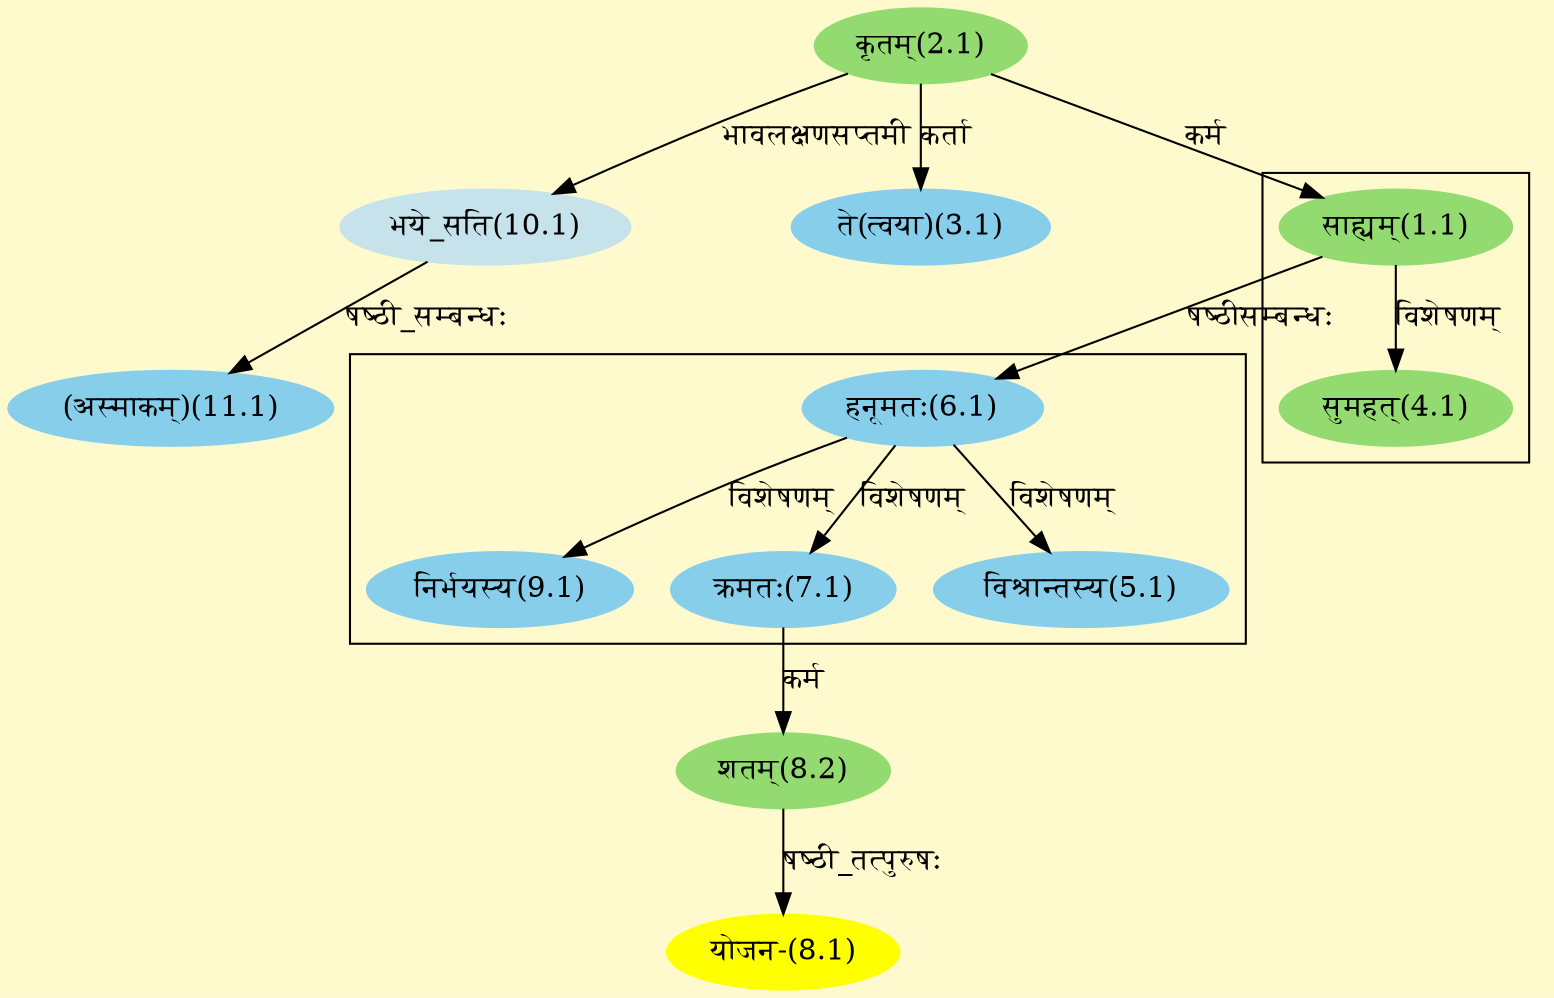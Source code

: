 digraph G{
rankdir=BT;
 compound=true;
 bgcolor="lemonchiffon1";

subgraph cluster_1{
Node4_1 [style=filled, color="#93DB70" label = "सुमहत्(4.1)"]
Node1_1 [style=filled, color="#93DB70" label = "साह्यम्(1.1)"]

}

subgraph cluster_2{
Node5_1 [style=filled, color="#87CEEB" label = "विश्रान्तस्य(5.1)"]
Node6_1 [style=filled, color="#87CEEB" label = "हनूमतः(6.1)"]
Node7_1 [style=filled, color="#87CEEB" label = "क्रमतः(7.1)"]
Node9_1 [style=filled, color="#87CEEB" label = "निर्भयस्य(9.1)"]

}
Node1_1 [style=filled, color="#93DB70" label = "साह्यम्(1.1)"]
Node2_1 [style=filled, color="#93DB70" label = "कृतम्(2.1)"]
Node3_1 [style=filled, color="#87CEEB" label = "ते(त्वया)(3.1)"]
Node6_1 [style=filled, color="#87CEEB" label = "हनूमतः(6.1)"]
Node8_1 [style=filled, color="#FFFF00" label = "योजन-(8.1)"]
Node8_2 [style=filled, color="#93DB70" label = "शतम्(8.2)"]
Node7_1 [style=filled, color="#87CEEB" label = "क्रमतः(7.1)"]
Node10_1 [style=filled, color="#C6E2EB" label = "भये_सति(10.1)"]
Node11_1 [style=filled, color="#87CEEB" label = "(अस्माकम्)(11.1)"]
/* Start of Relations section */

Node1_1 -> Node2_1 [  label="कर्म"  dir="back" ]
Node3_1 -> Node2_1 [  label="कर्ता"  dir="back" ]
Node4_1 -> Node1_1 [  label="विशेषणम्"  dir="back" ]
Node5_1 -> Node6_1 [  label="विशेषणम्"  dir="back" ]
Node6_1 -> Node1_1 [  label="षष्ठीसम्बन्धः"  dir="back" ]
Node7_1 -> Node6_1 [  label="विशेषणम्"  dir="back" ]
Node8_1 -> Node8_2 [  label="षष्ठी_तत्पुरुषः"  dir="back" ]
Node8_2 -> Node7_1 [  label="कर्म"  dir="back" ]
Node9_1 -> Node6_1 [  label="विशेषणम्"  dir="back" ]
Node10_1 -> Node2_1 [  label="भावलक्षणसप्तमी"  dir="back" ]
Node11_1 -> Node10_1 [  label="षष्ठी_सम्बन्धः"  dir="back" ]
}
